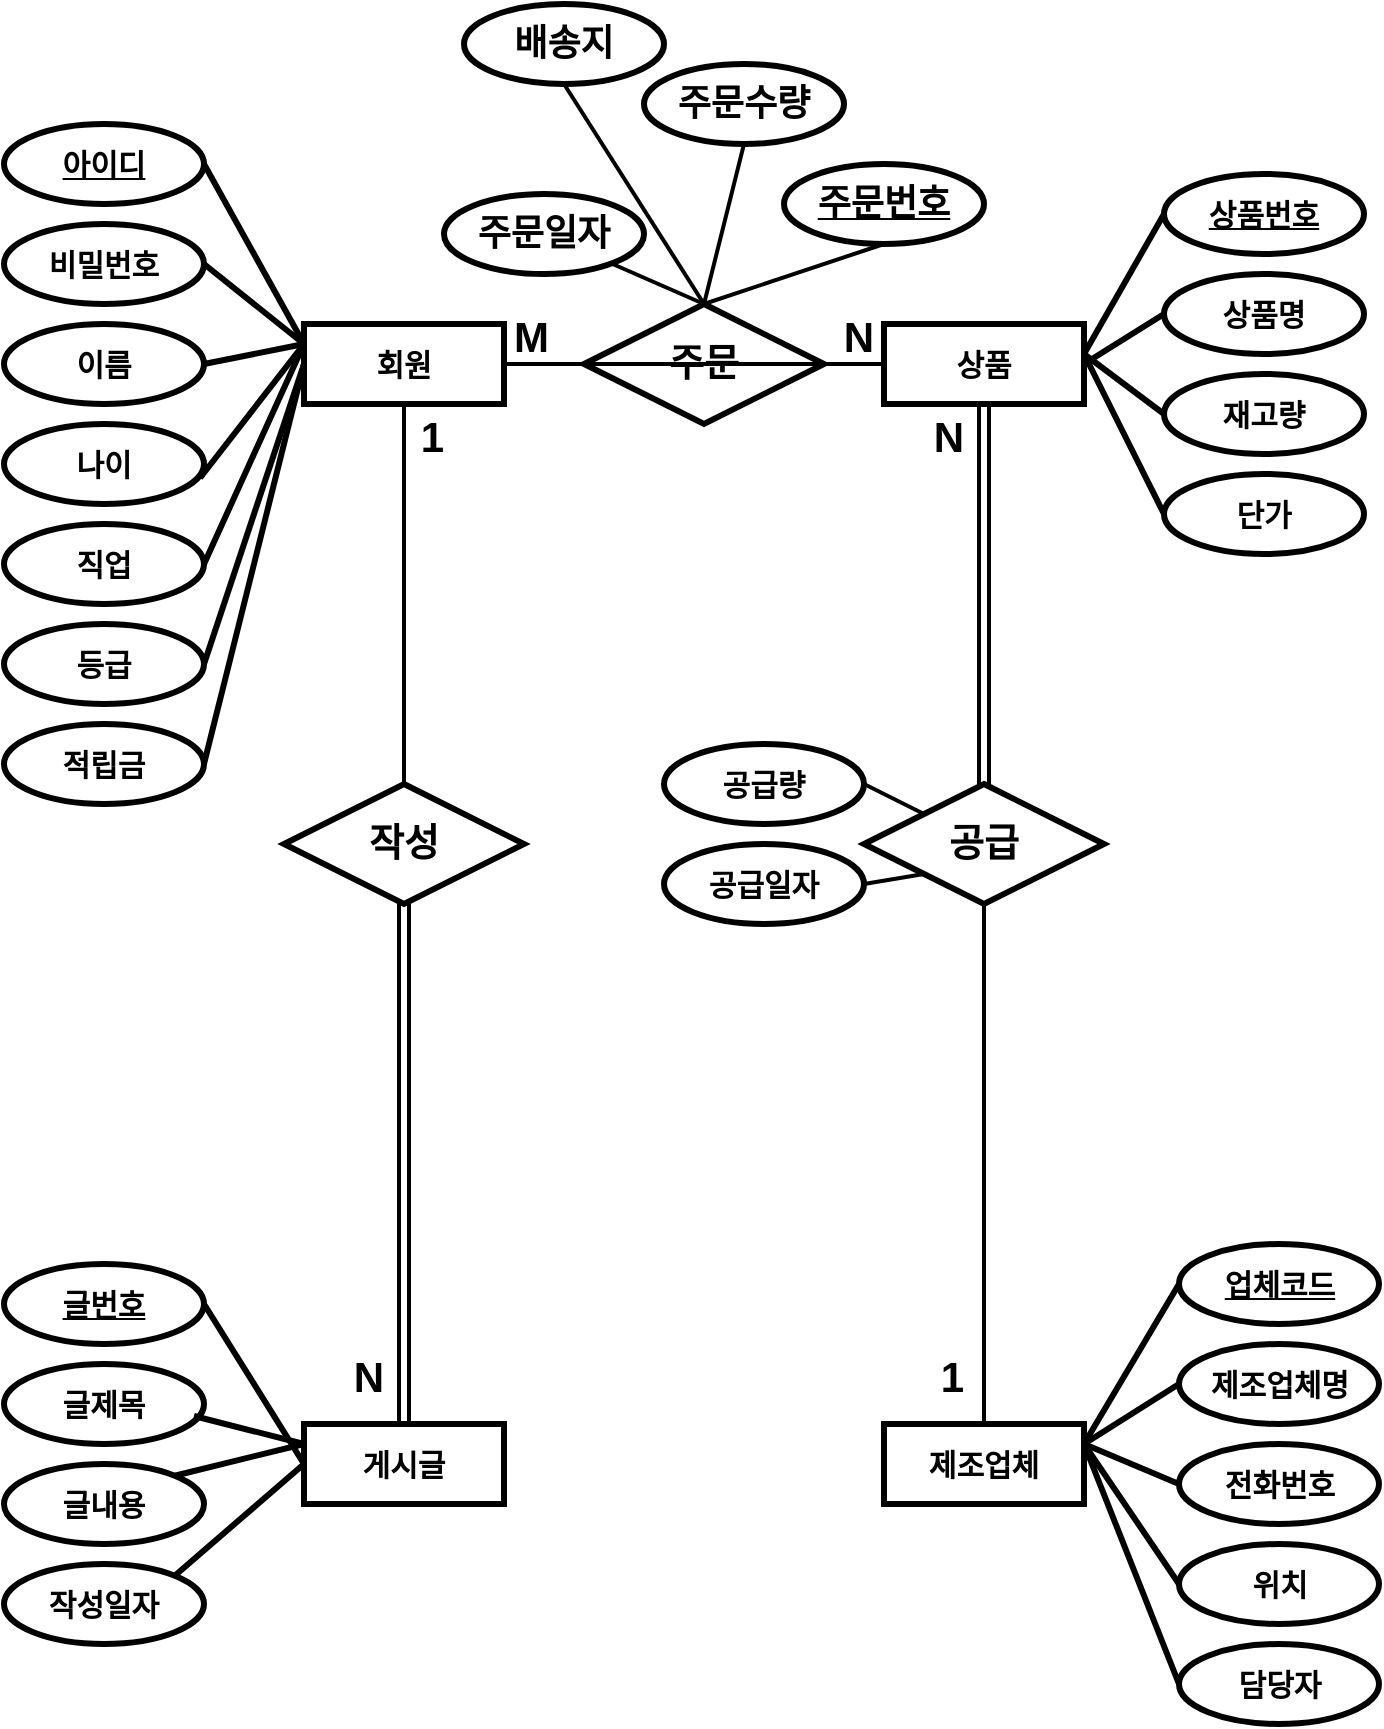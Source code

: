 <mxfile>
    <diagram id="uiEIUaw3Dw6epOm5wBgh" name="Page-1">
        <mxGraphModel dx="667" dy="1124" grid="1" gridSize="10" guides="1" tooltips="1" connect="1" arrows="1" fold="1" page="1" pageScale="1" pageWidth="850" pageHeight="1100" math="0" shadow="0">
            <root>
                <mxCell id="0"/>
                <mxCell id="1" parent="0"/>
                <mxCell id="4" value="&lt;font style=&quot;font-size: 15px;&quot;&gt;&lt;b&gt;회원&lt;/b&gt;&lt;/font&gt;" style="whiteSpace=wrap;html=1;align=center;strokeWidth=3;" vertex="1" parent="1">
                    <mxGeometry x="180" y="330" width="100" height="40" as="geometry"/>
                </mxCell>
                <mxCell id="6" value="&lt;font style=&quot;font-size: 15px;&quot;&gt;&lt;b&gt;상품&lt;/b&gt;&lt;/font&gt;" style="whiteSpace=wrap;html=1;align=center;strokeWidth=3;" vertex="1" parent="1">
                    <mxGeometry x="470" y="330" width="100" height="40" as="geometry"/>
                </mxCell>
                <mxCell id="52" style="edgeStyle=none;html=1;exitX=1;exitY=0.25;exitDx=0;exitDy=0;strokeWidth=3;fontSize=15;" edge="1" parent="1" source="7">
                    <mxGeometry relative="1" as="geometry">
                        <mxPoint x="545" y="890" as="targetPoint"/>
                    </mxGeometry>
                </mxCell>
                <mxCell id="7" value="&lt;font style=&quot;font-size: 15px;&quot;&gt;&lt;b&gt;제조업체&lt;/b&gt;&lt;/font&gt;" style="whiteSpace=wrap;html=1;align=center;strokeWidth=3;" vertex="1" parent="1">
                    <mxGeometry x="470" y="880" width="100" height="40" as="geometry"/>
                </mxCell>
                <mxCell id="8" value="&lt;font style=&quot;font-size: 15px;&quot;&gt;&lt;b&gt;게시글&lt;/b&gt;&lt;/font&gt;" style="whiteSpace=wrap;html=1;align=center;strokeWidth=3;" vertex="1" parent="1">
                    <mxGeometry x="180" y="880" width="100" height="40" as="geometry"/>
                </mxCell>
                <mxCell id="9" value="&lt;b&gt;아이디&lt;/b&gt;" style="ellipse;whiteSpace=wrap;html=1;align=center;fontStyle=4;fontSize=15;strokeWidth=3;" vertex="1" parent="1">
                    <mxGeometry x="30" y="230" width="100" height="40" as="geometry"/>
                </mxCell>
                <mxCell id="10" value="&lt;b&gt;비밀번호&lt;/b&gt;" style="ellipse;whiteSpace=wrap;html=1;align=center;fontSize=15;strokeWidth=3;" vertex="1" parent="1">
                    <mxGeometry x="30" y="280" width="100" height="40" as="geometry"/>
                </mxCell>
                <mxCell id="11" value="&lt;b&gt;이름&lt;/b&gt;" style="ellipse;whiteSpace=wrap;html=1;align=center;fontSize=15;strokeWidth=3;" vertex="1" parent="1">
                    <mxGeometry x="30" y="330" width="100" height="40" as="geometry"/>
                </mxCell>
                <mxCell id="14" value="&lt;b&gt;등급&lt;/b&gt;" style="ellipse;whiteSpace=wrap;html=1;align=center;fontSize=15;strokeWidth=3;" vertex="1" parent="1">
                    <mxGeometry x="30" y="480" width="100" height="40" as="geometry"/>
                </mxCell>
                <mxCell id="15" value="&lt;b&gt;적립금&lt;/b&gt;" style="ellipse;whiteSpace=wrap;html=1;align=center;fontSize=15;strokeWidth=3;" vertex="1" parent="1">
                    <mxGeometry x="30" y="530" width="100" height="40" as="geometry"/>
                </mxCell>
                <mxCell id="16" value="" style="endArrow=none;html=1;rounded=0;fontSize=15;entryX=0;entryY=0.25;entryDx=0;entryDy=0;strokeWidth=3;exitX=1;exitY=0.5;exitDx=0;exitDy=0;" edge="1" parent="1" source="9" target="4">
                    <mxGeometry relative="1" as="geometry">
                        <mxPoint x="130" y="289.5" as="sourcePoint"/>
                        <mxPoint x="290" y="289.5" as="targetPoint"/>
                    </mxGeometry>
                </mxCell>
                <mxCell id="17" value="" style="endArrow=none;html=1;rounded=0;fontSize=15;exitX=1;exitY=0.5;exitDx=0;exitDy=0;strokeWidth=3;" edge="1" parent="1" source="10">
                    <mxGeometry relative="1" as="geometry">
                        <mxPoint x="140" y="340" as="sourcePoint"/>
                        <mxPoint x="180" y="340" as="targetPoint"/>
                    </mxGeometry>
                </mxCell>
                <mxCell id="18" value="" style="endArrow=none;html=1;rounded=0;fontSize=15;entryX=0;entryY=0.25;entryDx=0;entryDy=0;exitX=1;exitY=0.5;exitDx=0;exitDy=0;strokeWidth=3;" edge="1" parent="1" source="11" target="4">
                    <mxGeometry relative="1" as="geometry">
                        <mxPoint x="140" y="350" as="sourcePoint"/>
                        <mxPoint x="190" y="340" as="targetPoint"/>
                    </mxGeometry>
                </mxCell>
                <mxCell id="19" value="" style="endArrow=none;html=1;rounded=0;fontSize=15;entryX=0;entryY=0.25;entryDx=0;entryDy=0;exitX=0.98;exitY=0.675;exitDx=0;exitDy=0;exitPerimeter=0;strokeWidth=3;" edge="1" parent="1" source="23" target="4">
                    <mxGeometry relative="1" as="geometry">
                        <mxPoint x="130" y="440" as="sourcePoint"/>
                        <mxPoint x="190" y="350" as="targetPoint"/>
                    </mxGeometry>
                </mxCell>
                <mxCell id="20" value="" style="endArrow=none;html=1;rounded=0;fontSize=15;exitX=1;exitY=0.5;exitDx=0;exitDy=0;strokeWidth=3;" edge="1" parent="1" source="24">
                    <mxGeometry relative="1" as="geometry">
                        <mxPoint x="130" y="480" as="sourcePoint"/>
                        <mxPoint x="180" y="340" as="targetPoint"/>
                    </mxGeometry>
                </mxCell>
                <mxCell id="21" value="" style="endArrow=none;html=1;rounded=0;fontSize=15;exitX=1;exitY=0.5;exitDx=0;exitDy=0;strokeWidth=3;" edge="1" parent="1" source="14">
                    <mxGeometry relative="1" as="geometry">
                        <mxPoint x="140" y="490" as="sourcePoint"/>
                        <mxPoint x="180" y="350" as="targetPoint"/>
                    </mxGeometry>
                </mxCell>
                <mxCell id="22" value="" style="endArrow=none;html=1;rounded=0;fontSize=15;exitX=1;exitY=0.5;exitDx=0;exitDy=0;strokeWidth=3;" edge="1" parent="1" source="15">
                    <mxGeometry relative="1" as="geometry">
                        <mxPoint x="143" y="523" as="sourcePoint"/>
                        <mxPoint x="180" y="350" as="targetPoint"/>
                    </mxGeometry>
                </mxCell>
                <mxCell id="23" value="&lt;b&gt;나이&lt;/b&gt;" style="ellipse;whiteSpace=wrap;html=1;align=center;fontSize=15;strokeWidth=3;" vertex="1" parent="1">
                    <mxGeometry x="30" y="380" width="100" height="40" as="geometry"/>
                </mxCell>
                <mxCell id="24" value="&lt;b&gt;직업&lt;/b&gt;" style="ellipse;whiteSpace=wrap;html=1;align=center;fontSize=15;strokeWidth=3;" vertex="1" parent="1">
                    <mxGeometry x="30" y="430" width="100" height="40" as="geometry"/>
                </mxCell>
                <mxCell id="26" value="&lt;b&gt;상품명&lt;/b&gt;" style="ellipse;whiteSpace=wrap;html=1;align=center;fontSize=15;strokeWidth=3;" vertex="1" parent="1">
                    <mxGeometry x="610" y="305" width="100" height="40" as="geometry"/>
                </mxCell>
                <mxCell id="27" value="&lt;b&gt;단가&lt;/b&gt;" style="ellipse;whiteSpace=wrap;html=1;align=center;fontSize=15;strokeWidth=3;" vertex="1" parent="1">
                    <mxGeometry x="610" y="405" width="100" height="40" as="geometry"/>
                </mxCell>
                <mxCell id="28" value="&lt;b&gt;재고량&lt;/b&gt;" style="ellipse;whiteSpace=wrap;html=1;align=center;fontSize=15;strokeWidth=3;" vertex="1" parent="1">
                    <mxGeometry x="610" y="355" width="100" height="40" as="geometry"/>
                </mxCell>
                <mxCell id="29" value="&lt;b&gt;상품번호&lt;/b&gt;" style="ellipse;whiteSpace=wrap;html=1;align=center;fontStyle=4;fontSize=15;strokeWidth=3;" vertex="1" parent="1">
                    <mxGeometry x="610" y="255" width="100" height="40" as="geometry"/>
                </mxCell>
                <mxCell id="30" value="" style="endArrow=none;html=1;rounded=0;fontSize=15;entryX=0;entryY=0.5;entryDx=0;entryDy=0;strokeWidth=3;" edge="1" parent="1" target="29">
                    <mxGeometry relative="1" as="geometry">
                        <mxPoint x="570" y="345" as="sourcePoint"/>
                        <mxPoint x="690" y="465" as="targetPoint"/>
                    </mxGeometry>
                </mxCell>
                <mxCell id="31" value="" style="endArrow=none;html=1;rounded=0;fontSize=15;entryX=0;entryY=0.5;entryDx=0;entryDy=0;exitX=1;exitY=0.5;exitDx=0;exitDy=0;strokeWidth=3;" edge="1" parent="1" source="6" target="26">
                    <mxGeometry relative="1" as="geometry">
                        <mxPoint x="560" y="335" as="sourcePoint"/>
                        <mxPoint x="620" y="295" as="targetPoint"/>
                    </mxGeometry>
                </mxCell>
                <mxCell id="32" value="" style="endArrow=none;html=1;rounded=0;fontSize=15;entryX=0;entryY=0.5;entryDx=0;entryDy=0;strokeWidth=3;" edge="1" parent="1" target="28">
                    <mxGeometry relative="1" as="geometry">
                        <mxPoint x="570" y="345" as="sourcePoint"/>
                        <mxPoint x="620" y="335" as="targetPoint"/>
                    </mxGeometry>
                </mxCell>
                <mxCell id="33" value="" style="endArrow=none;html=1;rounded=0;fontSize=15;entryX=0;entryY=0.5;entryDx=0;entryDy=0;strokeWidth=3;" edge="1" parent="1" target="27">
                    <mxGeometry relative="1" as="geometry">
                        <mxPoint x="570" y="345" as="sourcePoint"/>
                        <mxPoint x="620" y="375" as="targetPoint"/>
                    </mxGeometry>
                </mxCell>
                <mxCell id="34" value="&lt;b&gt;담당자&lt;/b&gt;" style="ellipse;whiteSpace=wrap;html=1;align=center;fontSize=15;strokeWidth=3;" vertex="1" parent="1">
                    <mxGeometry x="617.5" y="990" width="100" height="40" as="geometry"/>
                </mxCell>
                <mxCell id="35" value="&lt;b&gt;위치&lt;/b&gt;" style="ellipse;whiteSpace=wrap;html=1;align=center;fontSize=15;strokeWidth=3;" vertex="1" parent="1">
                    <mxGeometry x="617.5" y="940" width="100" height="40" as="geometry"/>
                </mxCell>
                <mxCell id="36" value="&lt;b&gt;전화번호&lt;/b&gt;" style="ellipse;whiteSpace=wrap;html=1;align=center;fontSize=15;strokeWidth=3;" vertex="1" parent="1">
                    <mxGeometry x="617.5" y="890" width="100" height="40" as="geometry"/>
                </mxCell>
                <mxCell id="38" value="&lt;b&gt;글번호&lt;/b&gt;" style="ellipse;whiteSpace=wrap;html=1;align=center;fontStyle=4;fontSize=15;strokeWidth=3;" vertex="1" parent="1">
                    <mxGeometry x="30" y="800" width="100" height="40" as="geometry"/>
                </mxCell>
                <mxCell id="39" value="&lt;b&gt;글제목&lt;/b&gt;" style="ellipse;whiteSpace=wrap;html=1;align=center;fontSize=15;strokeWidth=3;" vertex="1" parent="1">
                    <mxGeometry x="30" y="850" width="100" height="40" as="geometry"/>
                </mxCell>
                <mxCell id="40" value="&lt;b&gt;글내용&lt;/b&gt;" style="ellipse;whiteSpace=wrap;html=1;align=center;fontSize=15;strokeWidth=3;" vertex="1" parent="1">
                    <mxGeometry x="30" y="900" width="100" height="40" as="geometry"/>
                </mxCell>
                <mxCell id="41" value="&lt;b&gt;작성일자&lt;/b&gt;" style="ellipse;whiteSpace=wrap;html=1;align=center;fontSize=15;strokeWidth=3;" vertex="1" parent="1">
                    <mxGeometry x="30" y="950" width="100" height="40" as="geometry"/>
                </mxCell>
                <mxCell id="42" value="" style="endArrow=none;html=1;rounded=0;fontSize=15;exitX=0;exitY=0.5;exitDx=0;exitDy=0;entryX=1;entryY=0.25;entryDx=0;entryDy=0;strokeWidth=3;" edge="1" parent="1" source="88" target="7">
                    <mxGeometry relative="1" as="geometry">
                        <mxPoint x="617.5" y="820" as="sourcePoint"/>
                        <mxPoint x="602.5" y="890" as="targetPoint"/>
                    </mxGeometry>
                </mxCell>
                <mxCell id="43" value="" style="endArrow=none;html=1;rounded=0;fontSize=15;exitX=0;exitY=0.5;exitDx=0;exitDy=0;strokeWidth=3;" edge="1" parent="1" source="36">
                    <mxGeometry relative="1" as="geometry">
                        <mxPoint x="587.5" y="860" as="sourcePoint"/>
                        <mxPoint x="570" y="890" as="targetPoint"/>
                    </mxGeometry>
                </mxCell>
                <mxCell id="44" value="" style="endArrow=none;html=1;rounded=0;fontSize=15;strokeWidth=3;exitX=0;exitY=0.5;exitDx=0;exitDy=0;" edge="1" parent="1" source="35">
                    <mxGeometry relative="1" as="geometry">
                        <mxPoint x="717.5" y="920" as="sourcePoint"/>
                        <mxPoint x="570" y="890" as="targetPoint"/>
                    </mxGeometry>
                </mxCell>
                <mxCell id="45" value="" style="endArrow=none;html=1;rounded=0;fontSize=15;exitX=0;exitY=0.5;exitDx=0;exitDy=0;strokeWidth=3;" edge="1" parent="1" source="34">
                    <mxGeometry relative="1" as="geometry">
                        <mxPoint x="587.5" y="940" as="sourcePoint"/>
                        <mxPoint x="570" y="890" as="targetPoint"/>
                    </mxGeometry>
                </mxCell>
                <mxCell id="46" value="" style="endArrow=none;html=1;rounded=0;fontSize=15;entryX=1;entryY=0.5;entryDx=0;entryDy=0;exitX=0;exitY=0.5;exitDx=0;exitDy=0;strokeWidth=3;" edge="1" parent="1" source="8" target="38">
                    <mxGeometry relative="1" as="geometry">
                        <mxPoint x="60" y="650" as="sourcePoint"/>
                        <mxPoint x="220" y="650" as="targetPoint"/>
                    </mxGeometry>
                </mxCell>
                <mxCell id="47" value="" style="endArrow=none;html=1;rounded=0;fontSize=15;exitX=0;exitY=0.25;exitDx=0;exitDy=0;strokeWidth=3;" edge="1" parent="1" source="8">
                    <mxGeometry relative="1" as="geometry">
                        <mxPoint x="130" y="860" as="sourcePoint"/>
                        <mxPoint x="125" y="876" as="targetPoint"/>
                    </mxGeometry>
                </mxCell>
                <mxCell id="48" value="" style="endArrow=none;html=1;rounded=0;fontSize=15;exitX=0;exitY=0.25;exitDx=0;exitDy=0;strokeWidth=3;entryX=1;entryY=0;entryDx=0;entryDy=0;" edge="1" parent="1" source="8" target="40">
                    <mxGeometry relative="1" as="geometry">
                        <mxPoint x="130" y="880" as="sourcePoint"/>
                        <mxPoint x="140" y="930" as="targetPoint"/>
                    </mxGeometry>
                </mxCell>
                <mxCell id="49" value="" style="endArrow=none;html=1;rounded=0;fontSize=15;entryX=1;entryY=0;entryDx=0;entryDy=0;exitX=0;exitY=0.5;exitDx=0;exitDy=0;strokeWidth=3;" edge="1" parent="1" source="8" target="41">
                    <mxGeometry relative="1" as="geometry">
                        <mxPoint x="130" y="900" as="sourcePoint"/>
                        <mxPoint x="170" y="940" as="targetPoint"/>
                    </mxGeometry>
                </mxCell>
                <mxCell id="54" value="&lt;b&gt;&lt;font style=&quot;font-size: 19px;&quot;&gt;주문&lt;/font&gt;&lt;/b&gt;" style="shape=rhombus;perimeter=rhombusPerimeter;whiteSpace=wrap;html=1;align=center;strokeWidth=3;fontSize=15;" vertex="1" parent="1">
                    <mxGeometry x="320" y="320" width="120" height="60" as="geometry"/>
                </mxCell>
                <mxCell id="55" value="" style="endArrow=none;html=1;rounded=0;strokeWidth=2;fontSize=15;entryX=0;entryY=0.5;entryDx=0;entryDy=0;exitX=1;exitY=0.5;exitDx=0;exitDy=0;" edge="1" parent="1" source="4" target="6">
                    <mxGeometry relative="1" as="geometry">
                        <mxPoint x="300" y="349.29" as="sourcePoint"/>
                        <mxPoint x="460" y="349.29" as="targetPoint"/>
                    </mxGeometry>
                </mxCell>
                <mxCell id="56" value="M" style="resizable=0;html=1;align=left;verticalAlign=bottom;strokeWidth=3;fontSize=21;fontStyle=1" connectable="0" vertex="1" parent="55">
                    <mxGeometry x="-1" relative="1" as="geometry">
                        <mxPoint x="3" as="offset"/>
                    </mxGeometry>
                </mxCell>
                <mxCell id="57" value="N" style="resizable=0;html=1;align=right;verticalAlign=bottom;strokeWidth=3;fontSize=21;fontStyle=1" connectable="0" vertex="1" parent="55">
                    <mxGeometry x="1" relative="1" as="geometry">
                        <mxPoint x="-5" as="offset"/>
                    </mxGeometry>
                </mxCell>
                <mxCell id="59" value="&lt;b&gt;주문번호&lt;/b&gt;" style="ellipse;whiteSpace=wrap;html=1;align=center;fontStyle=4;strokeWidth=3;fontSize=18;" vertex="1" parent="1">
                    <mxGeometry x="420" y="250" width="100" height="40" as="geometry"/>
                </mxCell>
                <mxCell id="61" value="&lt;b&gt;주문일자&lt;/b&gt;" style="ellipse;whiteSpace=wrap;html=1;align=center;strokeWidth=3;fontSize=18;" vertex="1" parent="1">
                    <mxGeometry x="250" y="265" width="100" height="40" as="geometry"/>
                </mxCell>
                <mxCell id="62" value="&lt;b&gt;배송지&lt;/b&gt;" style="ellipse;whiteSpace=wrap;html=1;align=center;strokeWidth=3;fontSize=18;" vertex="1" parent="1">
                    <mxGeometry x="260" y="170" width="100" height="40" as="geometry"/>
                </mxCell>
                <mxCell id="63" value="&lt;b&gt;주문수량&lt;/b&gt;" style="ellipse;whiteSpace=wrap;html=1;align=center;strokeWidth=3;fontSize=18;" vertex="1" parent="1">
                    <mxGeometry x="350" y="200" width="100" height="40" as="geometry"/>
                </mxCell>
                <mxCell id="64" value="" style="endArrow=none;html=1;rounded=0;strokeWidth=2;fontSize=18;entryX=0.5;entryY=0;entryDx=0;entryDy=0;" edge="1" parent="1" source="61" target="54">
                    <mxGeometry relative="1" as="geometry">
                        <mxPoint x="290" y="450" as="sourcePoint"/>
                        <mxPoint x="450" y="450" as="targetPoint"/>
                    </mxGeometry>
                </mxCell>
                <mxCell id="65" value="" style="endArrow=none;html=1;rounded=0;strokeWidth=2;fontSize=18;exitX=0.5;exitY=1;exitDx=0;exitDy=0;entryX=0.5;entryY=0;entryDx=0;entryDy=0;" edge="1" parent="1" source="62" target="54">
                    <mxGeometry relative="1" as="geometry">
                        <mxPoint x="315.022" y="234.076" as="sourcePoint"/>
                        <mxPoint x="390" y="310" as="targetPoint"/>
                    </mxGeometry>
                </mxCell>
                <mxCell id="66" value="" style="endArrow=none;html=1;rounded=0;strokeWidth=2;fontSize=18;exitX=0.5;exitY=1;exitDx=0;exitDy=0;entryX=0.5;entryY=0;entryDx=0;entryDy=0;" edge="1" parent="1" source="63" target="54">
                    <mxGeometry relative="1" as="geometry">
                        <mxPoint x="435" y="210" as="sourcePoint"/>
                        <mxPoint x="420" y="310" as="targetPoint"/>
                    </mxGeometry>
                </mxCell>
                <mxCell id="67" value="" style="endArrow=none;html=1;rounded=0;strokeWidth=2;fontSize=18;exitX=0.5;exitY=1;exitDx=0;exitDy=0;entryX=0.5;entryY=0;entryDx=0;entryDy=0;" edge="1" parent="1" source="59" target="54">
                    <mxGeometry relative="1" as="geometry">
                        <mxPoint x="410" y="250" as="sourcePoint"/>
                        <mxPoint x="390" y="330" as="targetPoint"/>
                    </mxGeometry>
                </mxCell>
                <mxCell id="68" value="&lt;b&gt;&lt;font style=&quot;font-size: 19px;&quot;&gt;공급&lt;/font&gt;&lt;/b&gt;" style="shape=rhombus;perimeter=rhombusPerimeter;whiteSpace=wrap;html=1;align=center;strokeWidth=3;fontSize=15;" vertex="1" parent="1">
                    <mxGeometry x="460" y="560" width="120" height="60" as="geometry"/>
                </mxCell>
                <mxCell id="69" value="&lt;b&gt;공급량&lt;/b&gt;" style="ellipse;whiteSpace=wrap;html=1;align=center;fontSize=15;strokeWidth=3;" vertex="1" parent="1">
                    <mxGeometry x="360" y="540" width="100" height="40" as="geometry"/>
                </mxCell>
                <mxCell id="70" value="&lt;b&gt;공급일자&lt;/b&gt;" style="ellipse;whiteSpace=wrap;html=1;align=center;fontSize=15;strokeWidth=3;" vertex="1" parent="1">
                    <mxGeometry x="360" y="590" width="100" height="40" as="geometry"/>
                </mxCell>
                <mxCell id="71" value="" style="endArrow=none;html=1;rounded=0;strokeWidth=2;fontSize=18;exitX=1;exitY=0.5;exitDx=0;exitDy=0;entryX=0;entryY=0;entryDx=0;entryDy=0;" edge="1" parent="1" source="69" target="68">
                    <mxGeometry relative="1" as="geometry">
                        <mxPoint x="300" y="590" as="sourcePoint"/>
                        <mxPoint x="460" y="590" as="targetPoint"/>
                    </mxGeometry>
                </mxCell>
                <mxCell id="72" value="" style="endArrow=none;html=1;rounded=0;strokeWidth=2;fontSize=18;exitX=1;exitY=0.5;exitDx=0;exitDy=0;entryX=0;entryY=1;entryDx=0;entryDy=0;" edge="1" parent="1" source="70" target="68">
                    <mxGeometry relative="1" as="geometry">
                        <mxPoint x="470.0" y="550" as="sourcePoint"/>
                        <mxPoint x="550" y="570" as="targetPoint"/>
                    </mxGeometry>
                </mxCell>
                <mxCell id="78" value="" style="endArrow=none;html=1;rounded=0;strokeWidth=2;fontSize=18;entryX=0.5;entryY=0;entryDx=0;entryDy=0;exitX=0.5;exitY=1;exitDx=0;exitDy=0;" edge="1" parent="1" source="68" target="7">
                    <mxGeometry relative="1" as="geometry">
                        <mxPoint x="300" y="590" as="sourcePoint"/>
                        <mxPoint x="460" y="590" as="targetPoint"/>
                    </mxGeometry>
                </mxCell>
                <mxCell id="79" value="1" style="resizable=0;html=1;align=right;verticalAlign=bottom;strokeWidth=3;fontSize=21;fontStyle=1" connectable="0" vertex="1" parent="78">
                    <mxGeometry x="1" relative="1" as="geometry">
                        <mxPoint x="-10" y="-10" as="offset"/>
                    </mxGeometry>
                </mxCell>
                <mxCell id="81" value="" style="shape=link;html=1;rounded=0;strokeWidth=2;fontSize=21;entryX=0.5;entryY=1;entryDx=0;entryDy=0;exitX=0.5;exitY=0;exitDx=0;exitDy=0;" edge="1" parent="1" source="68" target="6">
                    <mxGeometry relative="1" as="geometry">
                        <mxPoint x="520" y="570" as="sourcePoint"/>
                        <mxPoint x="520" y="380" as="targetPoint"/>
                    </mxGeometry>
                </mxCell>
                <mxCell id="82" value="N" style="resizable=0;html=1;align=right;verticalAlign=bottom;strokeWidth=3;fontSize=21;fontStyle=1" connectable="0" vertex="1" parent="81">
                    <mxGeometry x="1" relative="1" as="geometry">
                        <mxPoint x="-10" y="30" as="offset"/>
                    </mxGeometry>
                </mxCell>
                <mxCell id="83" value="&lt;b&gt;&lt;font style=&quot;font-size: 19px;&quot;&gt;작성&lt;/font&gt;&lt;/b&gt;" style="shape=rhombus;perimeter=rhombusPerimeter;whiteSpace=wrap;html=1;align=center;strokeWidth=3;fontSize=15;" vertex="1" parent="1">
                    <mxGeometry x="170" y="560" width="120" height="60" as="geometry"/>
                </mxCell>
                <mxCell id="84" value="" style="endArrow=none;html=1;rounded=0;strokeWidth=2;fontSize=21;entryX=0.5;entryY=1;entryDx=0;entryDy=0;exitX=0.5;exitY=0;exitDx=0;exitDy=0;" edge="1" parent="1" source="83" target="4">
                    <mxGeometry relative="1" as="geometry">
                        <mxPoint x="290" y="590" as="sourcePoint"/>
                        <mxPoint x="450" y="590" as="targetPoint"/>
                    </mxGeometry>
                </mxCell>
                <mxCell id="85" value="1" style="resizable=0;html=1;align=right;verticalAlign=bottom;strokeWidth=3;fontSize=21;fontStyle=1" connectable="0" vertex="1" parent="84">
                    <mxGeometry x="1" relative="1" as="geometry">
                        <mxPoint x="20" y="30" as="offset"/>
                    </mxGeometry>
                </mxCell>
                <mxCell id="86" value="" style="shape=link;html=1;rounded=0;strokeWidth=2;fontSize=21;entryX=0.5;entryY=0;entryDx=0;entryDy=0;exitX=0.5;exitY=1;exitDx=0;exitDy=0;" edge="1" parent="1" source="83" target="8">
                    <mxGeometry relative="1" as="geometry">
                        <mxPoint x="290" y="590" as="sourcePoint"/>
                        <mxPoint x="450" y="590" as="targetPoint"/>
                    </mxGeometry>
                </mxCell>
                <mxCell id="87" value="N" style="resizable=0;html=1;align=right;verticalAlign=bottom;strokeWidth=3;fontSize=21;fontStyle=1" connectable="0" vertex="1" parent="86">
                    <mxGeometry x="1" relative="1" as="geometry">
                        <mxPoint x="-10" y="-10" as="offset"/>
                    </mxGeometry>
                </mxCell>
                <mxCell id="88" value="&lt;b style=&quot;border-color: var(--border-color);&quot;&gt;제조업체명&lt;/b&gt;" style="ellipse;whiteSpace=wrap;html=1;align=center;fontSize=15;strokeWidth=3;" vertex="1" parent="1">
                    <mxGeometry x="617.5" y="840" width="100" height="40" as="geometry"/>
                </mxCell>
                <mxCell id="89" value="&lt;b&gt;업체코드&lt;/b&gt;" style="ellipse;whiteSpace=wrap;html=1;align=center;fontStyle=4;fontSize=15;strokeWidth=3;" vertex="1" parent="1">
                    <mxGeometry x="617.5" y="790" width="100" height="40" as="geometry"/>
                </mxCell>
                <mxCell id="90" value="" style="endArrow=none;html=1;rounded=0;fontSize=15;exitX=0;exitY=0.5;exitDx=0;exitDy=0;entryX=1;entryY=0.25;entryDx=0;entryDy=0;strokeWidth=3;" edge="1" parent="1" source="89" target="7">
                    <mxGeometry relative="1" as="geometry">
                        <mxPoint x="627.5" y="830" as="sourcePoint"/>
                        <mxPoint x="580" y="900" as="targetPoint"/>
                    </mxGeometry>
                </mxCell>
            </root>
        </mxGraphModel>
    </diagram>
    <diagram id="WE215QF3MYmQiRt59toL" name="Page-2">
        <mxGraphModel dx="778" dy="1312" grid="1" gridSize="10" guides="1" tooltips="1" connect="1" arrows="1" fold="1" page="1" pageScale="1" pageWidth="850" pageHeight="1100" math="0" shadow="0">
            <root>
                <mxCell id="0"/>
                <mxCell id="1" parent="0"/>
                <mxCell id="_etcFufbZ5QCCoaGHkaQ-1" value="상품" style="shape=table;startSize=30;container=1;collapsible=1;childLayout=tableLayout;fixedRows=1;rowLines=0;fontStyle=1;align=center;resizeLast=1;strokeWidth=3;fontSize=21;" vertex="1" parent="1">
                    <mxGeometry x="610" y="130" width="180" height="180" as="geometry"/>
                </mxCell>
                <mxCell id="_etcFufbZ5QCCoaGHkaQ-2" value="" style="shape=tableRow;horizontal=0;startSize=0;swimlaneHead=0;swimlaneBody=0;fillColor=none;collapsible=0;dropTarget=0;points=[[0,0.5],[1,0.5]];portConstraint=eastwest;top=0;left=0;right=0;bottom=1;strokeWidth=3;fontSize=21;" vertex="1" parent="_etcFufbZ5QCCoaGHkaQ-1">
                    <mxGeometry y="30" width="180" height="30" as="geometry"/>
                </mxCell>
                <mxCell id="_etcFufbZ5QCCoaGHkaQ-3" value="PK" style="shape=partialRectangle;connectable=0;fillColor=none;top=0;left=0;bottom=0;right=0;fontStyle=1;overflow=hidden;strokeWidth=3;fontSize=21;" vertex="1" parent="_etcFufbZ5QCCoaGHkaQ-2">
                    <mxGeometry width="30" height="30" as="geometry">
                        <mxRectangle width="30" height="30" as="alternateBounds"/>
                    </mxGeometry>
                </mxCell>
                <mxCell id="_etcFufbZ5QCCoaGHkaQ-4" value="상품번호" style="shape=partialRectangle;connectable=0;fillColor=none;top=0;left=0;bottom=0;right=0;align=left;spacingLeft=6;fontStyle=5;overflow=hidden;strokeWidth=3;fontSize=21;" vertex="1" parent="_etcFufbZ5QCCoaGHkaQ-2">
                    <mxGeometry x="30" width="150" height="30" as="geometry">
                        <mxRectangle width="150" height="30" as="alternateBounds"/>
                    </mxGeometry>
                </mxCell>
                <mxCell id="_etcFufbZ5QCCoaGHkaQ-5" value="" style="shape=tableRow;horizontal=0;startSize=0;swimlaneHead=0;swimlaneBody=0;fillColor=none;collapsible=0;dropTarget=0;points=[[0,0.5],[1,0.5]];portConstraint=eastwest;top=0;left=0;right=0;bottom=0;strokeWidth=3;fontSize=21;" vertex="1" parent="_etcFufbZ5QCCoaGHkaQ-1">
                    <mxGeometry y="60" width="180" height="30" as="geometry"/>
                </mxCell>
                <mxCell id="_etcFufbZ5QCCoaGHkaQ-6" value="" style="shape=partialRectangle;connectable=0;fillColor=none;top=0;left=0;bottom=0;right=0;editable=1;overflow=hidden;strokeWidth=3;fontSize=21;" vertex="1" parent="_etcFufbZ5QCCoaGHkaQ-5">
                    <mxGeometry width="30" height="30" as="geometry">
                        <mxRectangle width="30" height="30" as="alternateBounds"/>
                    </mxGeometry>
                </mxCell>
                <mxCell id="_etcFufbZ5QCCoaGHkaQ-7" value="상품명    " style="shape=partialRectangle;connectable=0;fillColor=none;top=0;left=0;bottom=0;right=0;align=left;spacingLeft=6;overflow=hidden;strokeWidth=3;fontSize=21;" vertex="1" parent="_etcFufbZ5QCCoaGHkaQ-5">
                    <mxGeometry x="30" width="150" height="30" as="geometry">
                        <mxRectangle width="150" height="30" as="alternateBounds"/>
                    </mxGeometry>
                </mxCell>
                <mxCell id="_etcFufbZ5QCCoaGHkaQ-8" value="" style="shape=tableRow;horizontal=0;startSize=0;swimlaneHead=0;swimlaneBody=0;fillColor=none;collapsible=0;dropTarget=0;points=[[0,0.5],[1,0.5]];portConstraint=eastwest;top=0;left=0;right=0;bottom=0;strokeWidth=3;fontSize=21;" vertex="1" parent="_etcFufbZ5QCCoaGHkaQ-1">
                    <mxGeometry y="90" width="180" height="30" as="geometry"/>
                </mxCell>
                <mxCell id="_etcFufbZ5QCCoaGHkaQ-9" value="" style="shape=partialRectangle;connectable=0;fillColor=none;top=0;left=0;bottom=0;right=0;editable=1;overflow=hidden;strokeWidth=3;fontSize=21;" vertex="1" parent="_etcFufbZ5QCCoaGHkaQ-8">
                    <mxGeometry width="30" height="30" as="geometry">
                        <mxRectangle width="30" height="30" as="alternateBounds"/>
                    </mxGeometry>
                </mxCell>
                <mxCell id="_etcFufbZ5QCCoaGHkaQ-10" value="재고량" style="shape=partialRectangle;connectable=0;fillColor=none;top=0;left=0;bottom=0;right=0;align=left;spacingLeft=6;overflow=hidden;strokeWidth=3;fontSize=21;" vertex="1" parent="_etcFufbZ5QCCoaGHkaQ-8">
                    <mxGeometry x="30" width="150" height="30" as="geometry">
                        <mxRectangle width="150" height="30" as="alternateBounds"/>
                    </mxGeometry>
                </mxCell>
                <mxCell id="_etcFufbZ5QCCoaGHkaQ-11" value="" style="shape=tableRow;horizontal=0;startSize=0;swimlaneHead=0;swimlaneBody=0;fillColor=none;collapsible=0;dropTarget=0;points=[[0,0.5],[1,0.5]];portConstraint=eastwest;top=0;left=0;right=0;bottom=0;strokeWidth=3;fontSize=21;" vertex="1" parent="_etcFufbZ5QCCoaGHkaQ-1">
                    <mxGeometry y="120" width="180" height="30" as="geometry"/>
                </mxCell>
                <mxCell id="_etcFufbZ5QCCoaGHkaQ-12" value="" style="shape=partialRectangle;connectable=0;fillColor=none;top=0;left=0;bottom=0;right=0;editable=1;overflow=hidden;strokeWidth=3;fontSize=21;" vertex="1" parent="_etcFufbZ5QCCoaGHkaQ-11">
                    <mxGeometry width="30" height="30" as="geometry">
                        <mxRectangle width="30" height="30" as="alternateBounds"/>
                    </mxGeometry>
                </mxCell>
                <mxCell id="_etcFufbZ5QCCoaGHkaQ-13" value="단가" style="shape=partialRectangle;connectable=0;fillColor=none;top=0;left=0;bottom=0;right=0;align=left;spacingLeft=6;overflow=hidden;strokeWidth=3;fontSize=21;" vertex="1" parent="_etcFufbZ5QCCoaGHkaQ-11">
                    <mxGeometry x="30" width="150" height="30" as="geometry">
                        <mxRectangle width="150" height="30" as="alternateBounds"/>
                    </mxGeometry>
                </mxCell>
                <mxCell id="FUyqoysUUn2u5ci2wIMg-52" value="" style="shape=tableRow;horizontal=0;startSize=0;swimlaneHead=0;swimlaneBody=0;fillColor=none;collapsible=0;dropTarget=0;points=[[0,0.5],[1,0.5]];portConstraint=eastwest;top=0;left=0;right=0;bottom=1;strokeWidth=3;fontSize=21;" vertex="1" parent="_etcFufbZ5QCCoaGHkaQ-1">
                    <mxGeometry y="150" width="180" height="30" as="geometry"/>
                </mxCell>
                <mxCell id="FUyqoysUUn2u5ci2wIMg-53" value="FK" style="shape=partialRectangle;connectable=0;fillColor=none;top=0;left=0;bottom=0;right=0;fontStyle=1;overflow=hidden;strokeWidth=3;fontSize=21;" vertex="1" parent="FUyqoysUUn2u5ci2wIMg-52">
                    <mxGeometry width="30" height="30" as="geometry">
                        <mxRectangle width="30" height="30" as="alternateBounds"/>
                    </mxGeometry>
                </mxCell>
                <mxCell id="FUyqoysUUn2u5ci2wIMg-54" value="업체코드" style="shape=partialRectangle;connectable=0;fillColor=none;top=0;left=0;bottom=0;right=0;align=left;spacingLeft=6;fontStyle=5;overflow=hidden;strokeWidth=3;fontSize=21;" vertex="1" parent="FUyqoysUUn2u5ci2wIMg-52">
                    <mxGeometry x="30" width="150" height="30" as="geometry">
                        <mxRectangle width="150" height="30" as="alternateBounds"/>
                    </mxGeometry>
                </mxCell>
                <mxCell id="rLvCmqJ5R6ihczDgy6Mz-1" value="제조업체" style="shape=table;startSize=30;container=1;collapsible=1;childLayout=tableLayout;fixedRows=1;rowLines=0;fontStyle=1;align=center;resizeLast=1;strokeWidth=3;fontSize=21;" vertex="1" parent="1">
                    <mxGeometry x="610" y="590" width="180" height="180" as="geometry"/>
                </mxCell>
                <mxCell id="rLvCmqJ5R6ihczDgy6Mz-2" value="" style="shape=tableRow;horizontal=0;startSize=0;swimlaneHead=0;swimlaneBody=0;fillColor=none;collapsible=0;dropTarget=0;points=[[0,0.5],[1,0.5]];portConstraint=eastwest;top=0;left=0;right=0;bottom=1;strokeWidth=3;fontSize=21;" vertex="1" parent="rLvCmqJ5R6ihczDgy6Mz-1">
                    <mxGeometry y="30" width="180" height="30" as="geometry"/>
                </mxCell>
                <mxCell id="rLvCmqJ5R6ihczDgy6Mz-3" value="PK" style="shape=partialRectangle;connectable=0;fillColor=none;top=0;left=0;bottom=0;right=0;fontStyle=1;overflow=hidden;strokeWidth=3;fontSize=21;" vertex="1" parent="rLvCmqJ5R6ihczDgy6Mz-2">
                    <mxGeometry width="30" height="30" as="geometry">
                        <mxRectangle width="30" height="30" as="alternateBounds"/>
                    </mxGeometry>
                </mxCell>
                <mxCell id="rLvCmqJ5R6ihczDgy6Mz-4" value="업체코드" style="shape=partialRectangle;connectable=0;fillColor=none;top=0;left=0;bottom=0;right=0;align=left;spacingLeft=6;fontStyle=5;overflow=hidden;strokeWidth=3;fontSize=21;" vertex="1" parent="rLvCmqJ5R6ihczDgy6Mz-2">
                    <mxGeometry x="30" width="150" height="30" as="geometry">
                        <mxRectangle width="150" height="30" as="alternateBounds"/>
                    </mxGeometry>
                </mxCell>
                <mxCell id="rLvCmqJ5R6ihczDgy6Mz-5" value="" style="shape=tableRow;horizontal=0;startSize=0;swimlaneHead=0;swimlaneBody=0;fillColor=none;collapsible=0;dropTarget=0;points=[[0,0.5],[1,0.5]];portConstraint=eastwest;top=0;left=0;right=0;bottom=0;strokeWidth=3;fontSize=21;" vertex="1" parent="rLvCmqJ5R6ihczDgy6Mz-1">
                    <mxGeometry y="60" width="180" height="30" as="geometry"/>
                </mxCell>
                <mxCell id="rLvCmqJ5R6ihczDgy6Mz-6" value="" style="shape=partialRectangle;connectable=0;fillColor=none;top=0;left=0;bottom=0;right=0;editable=1;overflow=hidden;strokeWidth=3;fontSize=21;" vertex="1" parent="rLvCmqJ5R6ihczDgy6Mz-5">
                    <mxGeometry width="30" height="30" as="geometry">
                        <mxRectangle width="30" height="30" as="alternateBounds"/>
                    </mxGeometry>
                </mxCell>
                <mxCell id="rLvCmqJ5R6ihczDgy6Mz-7" value="업체명" style="shape=partialRectangle;connectable=0;fillColor=none;top=0;left=0;bottom=0;right=0;align=left;spacingLeft=6;overflow=hidden;strokeWidth=3;fontSize=21;" vertex="1" parent="rLvCmqJ5R6ihczDgy6Mz-5">
                    <mxGeometry x="30" width="150" height="30" as="geometry">
                        <mxRectangle width="150" height="30" as="alternateBounds"/>
                    </mxGeometry>
                </mxCell>
                <mxCell id="rLvCmqJ5R6ihczDgy6Mz-8" value="" style="shape=tableRow;horizontal=0;startSize=0;swimlaneHead=0;swimlaneBody=0;fillColor=none;collapsible=0;dropTarget=0;points=[[0,0.5],[1,0.5]];portConstraint=eastwest;top=0;left=0;right=0;bottom=0;strokeWidth=3;fontSize=21;" vertex="1" parent="rLvCmqJ5R6ihczDgy6Mz-1">
                    <mxGeometry y="90" width="180" height="30" as="geometry"/>
                </mxCell>
                <mxCell id="rLvCmqJ5R6ihczDgy6Mz-9" value="" style="shape=partialRectangle;connectable=0;fillColor=none;top=0;left=0;bottom=0;right=0;editable=1;overflow=hidden;strokeWidth=3;fontSize=21;" vertex="1" parent="rLvCmqJ5R6ihczDgy6Mz-8">
                    <mxGeometry width="30" height="30" as="geometry">
                        <mxRectangle width="30" height="30" as="alternateBounds"/>
                    </mxGeometry>
                </mxCell>
                <mxCell id="rLvCmqJ5R6ihczDgy6Mz-10" value="전화번호" style="shape=partialRectangle;connectable=0;fillColor=none;top=0;left=0;bottom=0;right=0;align=left;spacingLeft=6;overflow=hidden;strokeWidth=3;fontSize=21;" vertex="1" parent="rLvCmqJ5R6ihczDgy6Mz-8">
                    <mxGeometry x="30" width="150" height="30" as="geometry">
                        <mxRectangle width="150" height="30" as="alternateBounds"/>
                    </mxGeometry>
                </mxCell>
                <mxCell id="rLvCmqJ5R6ihczDgy6Mz-11" value="" style="shape=tableRow;horizontal=0;startSize=0;swimlaneHead=0;swimlaneBody=0;fillColor=none;collapsible=0;dropTarget=0;points=[[0,0.5],[1,0.5]];portConstraint=eastwest;top=0;left=0;right=0;bottom=0;strokeWidth=3;fontSize=21;" vertex="1" parent="rLvCmqJ5R6ihczDgy6Mz-1">
                    <mxGeometry y="120" width="180" height="30" as="geometry"/>
                </mxCell>
                <mxCell id="rLvCmqJ5R6ihczDgy6Mz-12" value="" style="shape=partialRectangle;connectable=0;fillColor=none;top=0;left=0;bottom=0;right=0;editable=1;overflow=hidden;strokeWidth=3;fontSize=21;" vertex="1" parent="rLvCmqJ5R6ihczDgy6Mz-11">
                    <mxGeometry width="30" height="30" as="geometry">
                        <mxRectangle width="30" height="30" as="alternateBounds"/>
                    </mxGeometry>
                </mxCell>
                <mxCell id="rLvCmqJ5R6ihczDgy6Mz-13" value="위치" style="shape=partialRectangle;connectable=0;fillColor=none;top=0;left=0;bottom=0;right=0;align=left;spacingLeft=6;overflow=hidden;strokeWidth=3;fontSize=21;" vertex="1" parent="rLvCmqJ5R6ihczDgy6Mz-11">
                    <mxGeometry x="30" width="150" height="30" as="geometry">
                        <mxRectangle width="150" height="30" as="alternateBounds"/>
                    </mxGeometry>
                </mxCell>
                <mxCell id="rLvCmqJ5R6ihczDgy6Mz-14" value="" style="shape=tableRow;horizontal=0;startSize=0;swimlaneHead=0;swimlaneBody=0;fillColor=none;collapsible=0;dropTarget=0;points=[[0,0.5],[1,0.5]];portConstraint=eastwest;top=0;left=0;right=0;bottom=0;strokeWidth=3;fontSize=21;" vertex="1" parent="rLvCmqJ5R6ihczDgy6Mz-1">
                    <mxGeometry y="150" width="180" height="30" as="geometry"/>
                </mxCell>
                <mxCell id="rLvCmqJ5R6ihczDgy6Mz-15" value="" style="shape=partialRectangle;connectable=0;fillColor=none;top=0;left=0;bottom=0;right=0;editable=1;overflow=hidden;strokeWidth=3;fontSize=21;" vertex="1" parent="rLvCmqJ5R6ihczDgy6Mz-14">
                    <mxGeometry width="30" height="30" as="geometry">
                        <mxRectangle width="30" height="30" as="alternateBounds"/>
                    </mxGeometry>
                </mxCell>
                <mxCell id="rLvCmqJ5R6ihczDgy6Mz-16" value="담당자" style="shape=partialRectangle;connectable=0;fillColor=none;top=0;left=0;bottom=0;right=0;align=left;spacingLeft=6;overflow=hidden;strokeWidth=3;fontSize=21;" vertex="1" parent="rLvCmqJ5R6ihczDgy6Mz-14">
                    <mxGeometry x="30" width="150" height="30" as="geometry">
                        <mxRectangle width="150" height="30" as="alternateBounds"/>
                    </mxGeometry>
                </mxCell>
                <mxCell id="FUyqoysUUn2u5ci2wIMg-1" value="회원" style="shape=table;startSize=30;container=1;collapsible=1;childLayout=tableLayout;fixedRows=1;rowLines=0;fontStyle=1;align=center;resizeLast=1;strokeWidth=3;fontSize=21;" vertex="1" parent="1">
                    <mxGeometry x="90" y="110" width="180" height="240" as="geometry"/>
                </mxCell>
                <mxCell id="FUyqoysUUn2u5ci2wIMg-2" value="" style="shape=tableRow;horizontal=0;startSize=0;swimlaneHead=0;swimlaneBody=0;fillColor=none;collapsible=0;dropTarget=0;points=[[0,0.5],[1,0.5]];portConstraint=eastwest;top=0;left=0;right=0;bottom=1;strokeWidth=3;fontSize=21;" vertex="1" parent="FUyqoysUUn2u5ci2wIMg-1">
                    <mxGeometry y="30" width="180" height="30" as="geometry"/>
                </mxCell>
                <mxCell id="FUyqoysUUn2u5ci2wIMg-3" value="PK" style="shape=partialRectangle;connectable=0;fillColor=none;top=0;left=0;bottom=0;right=0;fontStyle=1;overflow=hidden;strokeWidth=3;fontSize=21;" vertex="1" parent="FUyqoysUUn2u5ci2wIMg-2">
                    <mxGeometry width="30" height="30" as="geometry">
                        <mxRectangle width="30" height="30" as="alternateBounds"/>
                    </mxGeometry>
                </mxCell>
                <mxCell id="FUyqoysUUn2u5ci2wIMg-4" value="회원아이디" style="shape=partialRectangle;connectable=0;fillColor=none;top=0;left=0;bottom=0;right=0;align=left;spacingLeft=6;fontStyle=5;overflow=hidden;strokeWidth=3;fontSize=21;" vertex="1" parent="FUyqoysUUn2u5ci2wIMg-2">
                    <mxGeometry x="30" width="150" height="30" as="geometry">
                        <mxRectangle width="150" height="30" as="alternateBounds"/>
                    </mxGeometry>
                </mxCell>
                <mxCell id="FUyqoysUUn2u5ci2wIMg-5" value="" style="shape=tableRow;horizontal=0;startSize=0;swimlaneHead=0;swimlaneBody=0;fillColor=none;collapsible=0;dropTarget=0;points=[[0,0.5],[1,0.5]];portConstraint=eastwest;top=0;left=0;right=0;bottom=0;strokeWidth=3;fontSize=21;" vertex="1" parent="FUyqoysUUn2u5ci2wIMg-1">
                    <mxGeometry y="60" width="180" height="30" as="geometry"/>
                </mxCell>
                <mxCell id="FUyqoysUUn2u5ci2wIMg-6" value="" style="shape=partialRectangle;connectable=0;fillColor=none;top=0;left=0;bottom=0;right=0;editable=1;overflow=hidden;strokeWidth=3;fontSize=21;" vertex="1" parent="FUyqoysUUn2u5ci2wIMg-5">
                    <mxGeometry width="30" height="30" as="geometry">
                        <mxRectangle width="30" height="30" as="alternateBounds"/>
                    </mxGeometry>
                </mxCell>
                <mxCell id="FUyqoysUUn2u5ci2wIMg-7" value="비밀번호" style="shape=partialRectangle;connectable=0;fillColor=none;top=0;left=0;bottom=0;right=0;align=left;spacingLeft=6;overflow=hidden;strokeWidth=3;fontSize=21;" vertex="1" parent="FUyqoysUUn2u5ci2wIMg-5">
                    <mxGeometry x="30" width="150" height="30" as="geometry">
                        <mxRectangle width="150" height="30" as="alternateBounds"/>
                    </mxGeometry>
                </mxCell>
                <mxCell id="FUyqoysUUn2u5ci2wIMg-8" value="" style="shape=tableRow;horizontal=0;startSize=0;swimlaneHead=0;swimlaneBody=0;fillColor=none;collapsible=0;dropTarget=0;points=[[0,0.5],[1,0.5]];portConstraint=eastwest;top=0;left=0;right=0;bottom=0;strokeWidth=3;fontSize=21;" vertex="1" parent="FUyqoysUUn2u5ci2wIMg-1">
                    <mxGeometry y="90" width="180" height="30" as="geometry"/>
                </mxCell>
                <mxCell id="FUyqoysUUn2u5ci2wIMg-9" value="" style="shape=partialRectangle;connectable=0;fillColor=none;top=0;left=0;bottom=0;right=0;editable=1;overflow=hidden;strokeWidth=3;fontSize=21;" vertex="1" parent="FUyqoysUUn2u5ci2wIMg-8">
                    <mxGeometry width="30" height="30" as="geometry">
                        <mxRectangle width="30" height="30" as="alternateBounds"/>
                    </mxGeometry>
                </mxCell>
                <mxCell id="FUyqoysUUn2u5ci2wIMg-10" value="이름" style="shape=partialRectangle;connectable=0;fillColor=none;top=0;left=0;bottom=0;right=0;align=left;spacingLeft=6;overflow=hidden;strokeWidth=3;fontSize=21;" vertex="1" parent="FUyqoysUUn2u5ci2wIMg-8">
                    <mxGeometry x="30" width="150" height="30" as="geometry">
                        <mxRectangle width="150" height="30" as="alternateBounds"/>
                    </mxGeometry>
                </mxCell>
                <mxCell id="FUyqoysUUn2u5ci2wIMg-11" value="" style="shape=tableRow;horizontal=0;startSize=0;swimlaneHead=0;swimlaneBody=0;fillColor=none;collapsible=0;dropTarget=0;points=[[0,0.5],[1,0.5]];portConstraint=eastwest;top=0;left=0;right=0;bottom=0;strokeWidth=3;fontSize=21;" vertex="1" parent="FUyqoysUUn2u5ci2wIMg-1">
                    <mxGeometry y="120" width="180" height="30" as="geometry"/>
                </mxCell>
                <mxCell id="FUyqoysUUn2u5ci2wIMg-12" value="" style="shape=partialRectangle;connectable=0;fillColor=none;top=0;left=0;bottom=0;right=0;editable=1;overflow=hidden;strokeWidth=3;fontSize=21;" vertex="1" parent="FUyqoysUUn2u5ci2wIMg-11">
                    <mxGeometry width="30" height="30" as="geometry">
                        <mxRectangle width="30" height="30" as="alternateBounds"/>
                    </mxGeometry>
                </mxCell>
                <mxCell id="FUyqoysUUn2u5ci2wIMg-13" value="나이" style="shape=partialRectangle;connectable=0;fillColor=none;top=0;left=0;bottom=0;right=0;align=left;spacingLeft=6;overflow=hidden;strokeWidth=3;fontSize=21;" vertex="1" parent="FUyqoysUUn2u5ci2wIMg-11">
                    <mxGeometry x="30" width="150" height="30" as="geometry">
                        <mxRectangle width="150" height="30" as="alternateBounds"/>
                    </mxGeometry>
                </mxCell>
                <mxCell id="FUyqoysUUn2u5ci2wIMg-14" value="" style="shape=tableRow;horizontal=0;startSize=0;swimlaneHead=0;swimlaneBody=0;fillColor=none;collapsible=0;dropTarget=0;points=[[0,0.5],[1,0.5]];portConstraint=eastwest;top=0;left=0;right=0;bottom=0;strokeWidth=3;fontSize=21;" vertex="1" parent="FUyqoysUUn2u5ci2wIMg-1">
                    <mxGeometry y="150" width="180" height="30" as="geometry"/>
                </mxCell>
                <mxCell id="FUyqoysUUn2u5ci2wIMg-15" value="" style="shape=partialRectangle;connectable=0;fillColor=none;top=0;left=0;bottom=0;right=0;editable=1;overflow=hidden;strokeWidth=3;fontSize=21;" vertex="1" parent="FUyqoysUUn2u5ci2wIMg-14">
                    <mxGeometry width="30" height="30" as="geometry">
                        <mxRectangle width="30" height="30" as="alternateBounds"/>
                    </mxGeometry>
                </mxCell>
                <mxCell id="FUyqoysUUn2u5ci2wIMg-16" value="직업" style="shape=partialRectangle;connectable=0;fillColor=none;top=0;left=0;bottom=0;right=0;align=left;spacingLeft=6;overflow=hidden;strokeWidth=3;fontSize=21;" vertex="1" parent="FUyqoysUUn2u5ci2wIMg-14">
                    <mxGeometry x="30" width="150" height="30" as="geometry">
                        <mxRectangle width="150" height="30" as="alternateBounds"/>
                    </mxGeometry>
                </mxCell>
                <mxCell id="FUyqoysUUn2u5ci2wIMg-17" value="" style="shape=tableRow;horizontal=0;startSize=0;swimlaneHead=0;swimlaneBody=0;fillColor=none;collapsible=0;dropTarget=0;points=[[0,0.5],[1,0.5]];portConstraint=eastwest;top=0;left=0;right=0;bottom=0;strokeWidth=3;fontSize=21;" vertex="1" parent="FUyqoysUUn2u5ci2wIMg-1">
                    <mxGeometry y="180" width="180" height="30" as="geometry"/>
                </mxCell>
                <mxCell id="FUyqoysUUn2u5ci2wIMg-18" value="" style="shape=partialRectangle;connectable=0;fillColor=none;top=0;left=0;bottom=0;right=0;editable=1;overflow=hidden;strokeWidth=3;fontSize=21;" vertex="1" parent="FUyqoysUUn2u5ci2wIMg-17">
                    <mxGeometry width="30" height="30" as="geometry">
                        <mxRectangle width="30" height="30" as="alternateBounds"/>
                    </mxGeometry>
                </mxCell>
                <mxCell id="FUyqoysUUn2u5ci2wIMg-19" value="등급" style="shape=partialRectangle;connectable=0;fillColor=none;top=0;left=0;bottom=0;right=0;align=left;spacingLeft=6;overflow=hidden;strokeWidth=3;fontSize=21;" vertex="1" parent="FUyqoysUUn2u5ci2wIMg-17">
                    <mxGeometry x="30" width="150" height="30" as="geometry">
                        <mxRectangle width="150" height="30" as="alternateBounds"/>
                    </mxGeometry>
                </mxCell>
                <mxCell id="FUyqoysUUn2u5ci2wIMg-20" value="" style="shape=tableRow;horizontal=0;startSize=0;swimlaneHead=0;swimlaneBody=0;fillColor=none;collapsible=0;dropTarget=0;points=[[0,0.5],[1,0.5]];portConstraint=eastwest;top=0;left=0;right=0;bottom=0;strokeWidth=3;fontSize=21;" vertex="1" parent="FUyqoysUUn2u5ci2wIMg-1">
                    <mxGeometry y="210" width="180" height="30" as="geometry"/>
                </mxCell>
                <mxCell id="FUyqoysUUn2u5ci2wIMg-21" value="" style="shape=partialRectangle;connectable=0;fillColor=none;top=0;left=0;bottom=0;right=0;editable=1;overflow=hidden;strokeWidth=3;fontSize=21;" vertex="1" parent="FUyqoysUUn2u5ci2wIMg-20">
                    <mxGeometry width="30" height="30" as="geometry">
                        <mxRectangle width="30" height="30" as="alternateBounds"/>
                    </mxGeometry>
                </mxCell>
                <mxCell id="FUyqoysUUn2u5ci2wIMg-22" value="적립금" style="shape=partialRectangle;connectable=0;fillColor=none;top=0;left=0;bottom=0;right=0;align=left;spacingLeft=6;overflow=hidden;strokeWidth=3;fontSize=21;" vertex="1" parent="FUyqoysUUn2u5ci2wIMg-20">
                    <mxGeometry x="30" width="150" height="30" as="geometry">
                        <mxRectangle width="150" height="30" as="alternateBounds"/>
                    </mxGeometry>
                </mxCell>
                <mxCell id="FUyqoysUUn2u5ci2wIMg-39" value="게시글" style="shape=table;startSize=30;container=1;collapsible=1;childLayout=tableLayout;fixedRows=1;rowLines=0;fontStyle=1;align=center;resizeLast=1;strokeWidth=3;fontSize=21;" vertex="1" parent="1">
                    <mxGeometry x="90" y="570" width="180" height="180" as="geometry"/>
                </mxCell>
                <mxCell id="FUyqoysUUn2u5ci2wIMg-40" value="" style="shape=tableRow;horizontal=0;startSize=0;swimlaneHead=0;swimlaneBody=0;fillColor=none;collapsible=0;dropTarget=0;points=[[0,0.5],[1,0.5]];portConstraint=eastwest;top=0;left=0;right=0;bottom=1;strokeWidth=3;fontSize=21;" vertex="1" parent="FUyqoysUUn2u5ci2wIMg-39">
                    <mxGeometry y="30" width="180" height="30" as="geometry"/>
                </mxCell>
                <mxCell id="FUyqoysUUn2u5ci2wIMg-41" value="PK" style="shape=partialRectangle;connectable=0;fillColor=none;top=0;left=0;bottom=0;right=0;fontStyle=1;overflow=hidden;strokeWidth=3;fontSize=21;" vertex="1" parent="FUyqoysUUn2u5ci2wIMg-40">
                    <mxGeometry width="30" height="30" as="geometry">
                        <mxRectangle width="30" height="30" as="alternateBounds"/>
                    </mxGeometry>
                </mxCell>
                <mxCell id="FUyqoysUUn2u5ci2wIMg-42" value="글번호" style="shape=partialRectangle;connectable=0;fillColor=none;top=0;left=0;bottom=0;right=0;align=left;spacingLeft=6;fontStyle=5;overflow=hidden;strokeWidth=3;fontSize=21;" vertex="1" parent="FUyqoysUUn2u5ci2wIMg-40">
                    <mxGeometry x="30" width="150" height="30" as="geometry">
                        <mxRectangle width="150" height="30" as="alternateBounds"/>
                    </mxGeometry>
                </mxCell>
                <mxCell id="FUyqoysUUn2u5ci2wIMg-43" value="" style="shape=tableRow;horizontal=0;startSize=0;swimlaneHead=0;swimlaneBody=0;fillColor=none;collapsible=0;dropTarget=0;points=[[0,0.5],[1,0.5]];portConstraint=eastwest;top=0;left=0;right=0;bottom=0;strokeWidth=3;fontSize=21;" vertex="1" parent="FUyqoysUUn2u5ci2wIMg-39">
                    <mxGeometry y="60" width="180" height="30" as="geometry"/>
                </mxCell>
                <mxCell id="FUyqoysUUn2u5ci2wIMg-44" value="" style="shape=partialRectangle;connectable=0;fillColor=none;top=0;left=0;bottom=0;right=0;editable=1;overflow=hidden;strokeWidth=3;fontSize=21;" vertex="1" parent="FUyqoysUUn2u5ci2wIMg-43">
                    <mxGeometry width="30" height="30" as="geometry">
                        <mxRectangle width="30" height="30" as="alternateBounds"/>
                    </mxGeometry>
                </mxCell>
                <mxCell id="FUyqoysUUn2u5ci2wIMg-45" value="제목" style="shape=partialRectangle;connectable=0;fillColor=none;top=0;left=0;bottom=0;right=0;align=left;spacingLeft=6;overflow=hidden;strokeWidth=3;fontSize=21;" vertex="1" parent="FUyqoysUUn2u5ci2wIMg-43">
                    <mxGeometry x="30" width="150" height="30" as="geometry">
                        <mxRectangle width="150" height="30" as="alternateBounds"/>
                    </mxGeometry>
                </mxCell>
                <mxCell id="FUyqoysUUn2u5ci2wIMg-46" value="" style="shape=tableRow;horizontal=0;startSize=0;swimlaneHead=0;swimlaneBody=0;fillColor=none;collapsible=0;dropTarget=0;points=[[0,0.5],[1,0.5]];portConstraint=eastwest;top=0;left=0;right=0;bottom=0;strokeWidth=3;fontSize=21;" vertex="1" parent="FUyqoysUUn2u5ci2wIMg-39">
                    <mxGeometry y="90" width="180" height="30" as="geometry"/>
                </mxCell>
                <mxCell id="FUyqoysUUn2u5ci2wIMg-47" value="" style="shape=partialRectangle;connectable=0;fillColor=none;top=0;left=0;bottom=0;right=0;editable=1;overflow=hidden;strokeWidth=3;fontSize=21;" vertex="1" parent="FUyqoysUUn2u5ci2wIMg-46">
                    <mxGeometry width="30" height="30" as="geometry">
                        <mxRectangle width="30" height="30" as="alternateBounds"/>
                    </mxGeometry>
                </mxCell>
                <mxCell id="FUyqoysUUn2u5ci2wIMg-48" value="내용" style="shape=partialRectangle;connectable=0;fillColor=none;top=0;left=0;bottom=0;right=0;align=left;spacingLeft=6;overflow=hidden;strokeWidth=3;fontSize=21;" vertex="1" parent="FUyqoysUUn2u5ci2wIMg-46">
                    <mxGeometry x="30" width="150" height="30" as="geometry">
                        <mxRectangle width="150" height="30" as="alternateBounds"/>
                    </mxGeometry>
                </mxCell>
                <mxCell id="FUyqoysUUn2u5ci2wIMg-49" value="" style="shape=tableRow;horizontal=0;startSize=0;swimlaneHead=0;swimlaneBody=0;fillColor=none;collapsible=0;dropTarget=0;points=[[0,0.5],[1,0.5]];portConstraint=eastwest;top=0;left=0;right=0;bottom=0;strokeWidth=3;fontSize=21;" vertex="1" parent="FUyqoysUUn2u5ci2wIMg-39">
                    <mxGeometry y="120" width="180" height="30" as="geometry"/>
                </mxCell>
                <mxCell id="FUyqoysUUn2u5ci2wIMg-50" value="" style="shape=partialRectangle;connectable=0;fillColor=none;top=0;left=0;bottom=0;right=0;editable=1;overflow=hidden;strokeWidth=3;fontSize=21;" vertex="1" parent="FUyqoysUUn2u5ci2wIMg-49">
                    <mxGeometry width="30" height="30" as="geometry">
                        <mxRectangle width="30" height="30" as="alternateBounds"/>
                    </mxGeometry>
                </mxCell>
                <mxCell id="FUyqoysUUn2u5ci2wIMg-51" value="작성일" style="shape=partialRectangle;connectable=0;fillColor=none;top=0;left=0;bottom=0;right=0;align=left;spacingLeft=6;overflow=hidden;strokeWidth=3;fontSize=21;" vertex="1" parent="FUyqoysUUn2u5ci2wIMg-49">
                    <mxGeometry x="30" width="150" height="30" as="geometry">
                        <mxRectangle width="150" height="30" as="alternateBounds"/>
                    </mxGeometry>
                </mxCell>
                <mxCell id="yMbCBPmPJJCuKpdouAT--2" value="" style="shape=tableRow;horizontal=0;startSize=0;swimlaneHead=0;swimlaneBody=0;fillColor=none;collapsible=0;dropTarget=0;points=[[0,0.5],[1,0.5]];portConstraint=eastwest;top=0;left=0;right=0;bottom=1;strokeWidth=3;fontSize=21;" vertex="1" parent="FUyqoysUUn2u5ci2wIMg-39">
                    <mxGeometry y="150" width="180" height="30" as="geometry"/>
                </mxCell>
                <mxCell id="yMbCBPmPJJCuKpdouAT--3" value="FK" style="shape=partialRectangle;connectable=0;fillColor=none;top=0;left=0;bottom=0;right=0;fontStyle=1;overflow=hidden;strokeWidth=3;fontSize=21;" vertex="1" parent="yMbCBPmPJJCuKpdouAT--2">
                    <mxGeometry width="30" height="30" as="geometry">
                        <mxRectangle width="30" height="30" as="alternateBounds"/>
                    </mxGeometry>
                </mxCell>
                <mxCell id="yMbCBPmPJJCuKpdouAT--4" value="회원아이디" style="shape=partialRectangle;connectable=0;fillColor=none;top=0;left=0;bottom=0;right=0;align=left;spacingLeft=6;fontStyle=5;overflow=hidden;strokeWidth=3;fontSize=21;" vertex="1" parent="yMbCBPmPJJCuKpdouAT--2">
                    <mxGeometry x="30" width="150" height="30" as="geometry">
                        <mxRectangle width="150" height="30" as="alternateBounds"/>
                    </mxGeometry>
                </mxCell>
                <mxCell id="yMbCBPmPJJCuKpdouAT--1" value="" style="edgeStyle=entityRelationEdgeStyle;fontSize=12;html=1;endArrow=ERoneToMany;strokeWidth=2;exitX=1;exitY=0.5;exitDx=0;exitDy=0;" edge="1" parent="1" source="rLvCmqJ5R6ihczDgy6Mz-2" target="FUyqoysUUn2u5ci2wIMg-52">
                    <mxGeometry width="100" height="100" relative="1" as="geometry">
                        <mxPoint x="710" y="510" as="sourcePoint"/>
                        <mxPoint x="810" y="410" as="targetPoint"/>
                    </mxGeometry>
                </mxCell>
                <mxCell id="Ae4jE_LfKKwsD2xhx1wd-1" value="회원:게시글&lt;br&gt;(1:N)&lt;br&gt;N쪽에 외래키 표현&lt;br&gt;회원 = 선택적 참여&lt;br&gt;게시글 = 필수적 참여" style="shape=note;size=20;whiteSpace=wrap;html=1;strokeWidth=3;fontSize=21;fillColor=#d5e8d4;strokeColor=#82b366;" vertex="1" parent="1">
                    <mxGeometry x="30" y="360" width="210" height="170" as="geometry"/>
                </mxCell>
                <mxCell id="Ae4jE_LfKKwsD2xhx1wd-3" value="" style="edgeStyle=entityRelationEdgeStyle;fontSize=12;html=1;endArrow=ERzeroToMany;startArrow=ERzeroToOne;strokeWidth=2;entryX=1;entryY=0.5;entryDx=0;entryDy=0;exitX=1;exitY=0.5;exitDx=0;exitDy=0;" edge="1" parent="1" source="FUyqoysUUn2u5ci2wIMg-2" target="FUyqoysUUn2u5ci2wIMg-40">
                    <mxGeometry width="100" height="100" relative="1" as="geometry">
                        <mxPoint x="300" y="530" as="sourcePoint"/>
                        <mxPoint x="400" y="430" as="targetPoint"/>
                    </mxGeometry>
                </mxCell>
                <mxCell id="Ae4jE_LfKKwsD2xhx1wd-4" value="회원:상품&lt;br&gt;(M:N)&lt;br&gt;테이블로 표현" style="shape=note;size=20;whiteSpace=wrap;html=1;strokeWidth=3;fontSize=21;fillColor=#d5e8d4;strokeColor=#82b366;" vertex="1" parent="1">
                    <mxGeometry x="370" y="350" width="210" height="100" as="geometry"/>
                </mxCell>
                <mxCell id="Ae4jE_LfKKwsD2xhx1wd-5" value="주문" style="shape=table;startSize=30;container=1;collapsible=1;childLayout=tableLayout;fixedRows=1;rowLines=0;fontStyle=1;align=center;resizeLast=1;strokeWidth=3;fontSize=21;" vertex="1" parent="1">
                    <mxGeometry x="370" y="100" width="180" height="210" as="geometry"/>
                </mxCell>
                <mxCell id="Ae4jE_LfKKwsD2xhx1wd-6" value="" style="shape=tableRow;horizontal=0;startSize=0;swimlaneHead=0;swimlaneBody=0;fillColor=none;collapsible=0;dropTarget=0;points=[[0,0.5],[1,0.5]];portConstraint=eastwest;top=0;left=0;right=0;bottom=1;strokeWidth=3;fontSize=21;" vertex="1" parent="Ae4jE_LfKKwsD2xhx1wd-5">
                    <mxGeometry y="30" width="180" height="30" as="geometry"/>
                </mxCell>
                <mxCell id="Ae4jE_LfKKwsD2xhx1wd-7" value="PK" style="shape=partialRectangle;connectable=0;fillColor=none;top=0;left=0;bottom=0;right=0;fontStyle=1;overflow=hidden;strokeWidth=3;fontSize=21;" vertex="1" parent="Ae4jE_LfKKwsD2xhx1wd-6">
                    <mxGeometry width="30" height="30" as="geometry">
                        <mxRectangle width="30" height="30" as="alternateBounds"/>
                    </mxGeometry>
                </mxCell>
                <mxCell id="Ae4jE_LfKKwsD2xhx1wd-8" value="주문번호" style="shape=partialRectangle;connectable=0;fillColor=none;top=0;left=0;bottom=0;right=0;align=left;spacingLeft=6;fontStyle=5;overflow=hidden;strokeWidth=3;fontSize=21;" vertex="1" parent="Ae4jE_LfKKwsD2xhx1wd-6">
                    <mxGeometry x="30" width="150" height="30" as="geometry">
                        <mxRectangle width="150" height="30" as="alternateBounds"/>
                    </mxGeometry>
                </mxCell>
                <mxCell id="Ae4jE_LfKKwsD2xhx1wd-9" value="" style="shape=tableRow;horizontal=0;startSize=0;swimlaneHead=0;swimlaneBody=0;fillColor=none;collapsible=0;dropTarget=0;points=[[0,0.5],[1,0.5]];portConstraint=eastwest;top=0;left=0;right=0;bottom=0;strokeWidth=3;fontSize=21;" vertex="1" parent="Ae4jE_LfKKwsD2xhx1wd-5">
                    <mxGeometry y="60" width="180" height="30" as="geometry"/>
                </mxCell>
                <mxCell id="Ae4jE_LfKKwsD2xhx1wd-10" value="" style="shape=partialRectangle;connectable=0;fillColor=none;top=0;left=0;bottom=0;right=0;editable=1;overflow=hidden;strokeWidth=3;fontSize=21;" vertex="1" parent="Ae4jE_LfKKwsD2xhx1wd-9">
                    <mxGeometry width="30" height="30" as="geometry">
                        <mxRectangle width="30" height="30" as="alternateBounds"/>
                    </mxGeometry>
                </mxCell>
                <mxCell id="Ae4jE_LfKKwsD2xhx1wd-11" value="주문수량" style="shape=partialRectangle;connectable=0;fillColor=none;top=0;left=0;bottom=0;right=0;align=left;spacingLeft=6;overflow=hidden;strokeWidth=3;fontSize=21;" vertex="1" parent="Ae4jE_LfKKwsD2xhx1wd-9">
                    <mxGeometry x="30" width="150" height="30" as="geometry">
                        <mxRectangle width="150" height="30" as="alternateBounds"/>
                    </mxGeometry>
                </mxCell>
                <mxCell id="Ae4jE_LfKKwsD2xhx1wd-12" value="" style="shape=tableRow;horizontal=0;startSize=0;swimlaneHead=0;swimlaneBody=0;fillColor=none;collapsible=0;dropTarget=0;points=[[0,0.5],[1,0.5]];portConstraint=eastwest;top=0;left=0;right=0;bottom=0;strokeWidth=3;fontSize=21;" vertex="1" parent="Ae4jE_LfKKwsD2xhx1wd-5">
                    <mxGeometry y="90" width="180" height="30" as="geometry"/>
                </mxCell>
                <mxCell id="Ae4jE_LfKKwsD2xhx1wd-13" value="" style="shape=partialRectangle;connectable=0;fillColor=none;top=0;left=0;bottom=0;right=0;editable=1;overflow=hidden;strokeWidth=3;fontSize=21;" vertex="1" parent="Ae4jE_LfKKwsD2xhx1wd-12">
                    <mxGeometry width="30" height="30" as="geometry">
                        <mxRectangle width="30" height="30" as="alternateBounds"/>
                    </mxGeometry>
                </mxCell>
                <mxCell id="Ae4jE_LfKKwsD2xhx1wd-14" value="배송지" style="shape=partialRectangle;connectable=0;fillColor=none;top=0;left=0;bottom=0;right=0;align=left;spacingLeft=6;overflow=hidden;strokeWidth=3;fontSize=21;" vertex="1" parent="Ae4jE_LfKKwsD2xhx1wd-12">
                    <mxGeometry x="30" width="150" height="30" as="geometry">
                        <mxRectangle width="150" height="30" as="alternateBounds"/>
                    </mxGeometry>
                </mxCell>
                <mxCell id="Ae4jE_LfKKwsD2xhx1wd-15" value="" style="shape=tableRow;horizontal=0;startSize=0;swimlaneHead=0;swimlaneBody=0;fillColor=none;collapsible=0;dropTarget=0;points=[[0,0.5],[1,0.5]];portConstraint=eastwest;top=0;left=0;right=0;bottom=0;strokeWidth=3;fontSize=21;" vertex="1" parent="Ae4jE_LfKKwsD2xhx1wd-5">
                    <mxGeometry y="120" width="180" height="30" as="geometry"/>
                </mxCell>
                <mxCell id="Ae4jE_LfKKwsD2xhx1wd-16" value="" style="shape=partialRectangle;connectable=0;fillColor=none;top=0;left=0;bottom=0;right=0;editable=1;overflow=hidden;strokeWidth=3;fontSize=21;" vertex="1" parent="Ae4jE_LfKKwsD2xhx1wd-15">
                    <mxGeometry width="30" height="30" as="geometry">
                        <mxRectangle width="30" height="30" as="alternateBounds"/>
                    </mxGeometry>
                </mxCell>
                <mxCell id="Ae4jE_LfKKwsD2xhx1wd-17" value="주문일자" style="shape=partialRectangle;connectable=0;fillColor=none;top=0;left=0;bottom=0;right=0;align=left;spacingLeft=6;overflow=hidden;strokeWidth=3;fontSize=21;" vertex="1" parent="Ae4jE_LfKKwsD2xhx1wd-15">
                    <mxGeometry x="30" width="150" height="30" as="geometry">
                        <mxRectangle width="150" height="30" as="alternateBounds"/>
                    </mxGeometry>
                </mxCell>
                <mxCell id="Ae4jE_LfKKwsD2xhx1wd-31" value="" style="shape=tableRow;horizontal=0;startSize=0;swimlaneHead=0;swimlaneBody=0;fillColor=none;collapsible=0;dropTarget=0;points=[[0,0.5],[1,0.5]];portConstraint=eastwest;top=0;left=0;right=0;bottom=1;strokeWidth=3;fontSize=21;" vertex="1" parent="Ae4jE_LfKKwsD2xhx1wd-5">
                    <mxGeometry y="150" width="180" height="30" as="geometry"/>
                </mxCell>
                <mxCell id="Ae4jE_LfKKwsD2xhx1wd-32" value="FK" style="shape=partialRectangle;connectable=0;fillColor=none;top=0;left=0;bottom=0;right=0;fontStyle=1;overflow=hidden;strokeWidth=3;fontSize=21;" vertex="1" parent="Ae4jE_LfKKwsD2xhx1wd-31">
                    <mxGeometry width="30" height="30" as="geometry">
                        <mxRectangle width="30" height="30" as="alternateBounds"/>
                    </mxGeometry>
                </mxCell>
                <mxCell id="Ae4jE_LfKKwsD2xhx1wd-33" value="회원아이디" style="shape=partialRectangle;connectable=0;fillColor=none;top=0;left=0;bottom=0;right=0;align=left;spacingLeft=6;fontStyle=5;overflow=hidden;strokeWidth=3;fontSize=21;" vertex="1" parent="Ae4jE_LfKKwsD2xhx1wd-31">
                    <mxGeometry x="30" width="150" height="30" as="geometry">
                        <mxRectangle width="150" height="30" as="alternateBounds"/>
                    </mxGeometry>
                </mxCell>
                <mxCell id="Ae4jE_LfKKwsD2xhx1wd-34" value="" style="shape=tableRow;horizontal=0;startSize=0;swimlaneHead=0;swimlaneBody=0;fillColor=none;collapsible=0;dropTarget=0;points=[[0,0.5],[1,0.5]];portConstraint=eastwest;top=0;left=0;right=0;bottom=1;strokeWidth=3;fontSize=21;" vertex="1" parent="Ae4jE_LfKKwsD2xhx1wd-5">
                    <mxGeometry y="180" width="180" height="30" as="geometry"/>
                </mxCell>
                <mxCell id="Ae4jE_LfKKwsD2xhx1wd-35" value="FK" style="shape=partialRectangle;connectable=0;fillColor=none;top=0;left=0;bottom=0;right=0;fontStyle=1;overflow=hidden;strokeWidth=3;fontSize=21;" vertex="1" parent="Ae4jE_LfKKwsD2xhx1wd-34">
                    <mxGeometry width="30" height="30" as="geometry">
                        <mxRectangle width="30" height="30" as="alternateBounds"/>
                    </mxGeometry>
                </mxCell>
                <mxCell id="Ae4jE_LfKKwsD2xhx1wd-36" value="상품번호" style="shape=partialRectangle;connectable=0;fillColor=none;top=0;left=0;bottom=0;right=0;align=left;spacingLeft=6;fontStyle=5;overflow=hidden;strokeWidth=3;fontSize=21;" vertex="1" parent="Ae4jE_LfKKwsD2xhx1wd-34">
                    <mxGeometry x="30" width="150" height="30" as="geometry">
                        <mxRectangle width="150" height="30" as="alternateBounds"/>
                    </mxGeometry>
                </mxCell>
                <mxCell id="Ae4jE_LfKKwsD2xhx1wd-37" value="" style="edgeStyle=entityRelationEdgeStyle;fontSize=12;html=1;endArrow=ERoneToMany;strokeWidth=2;entryX=0;entryY=0.5;entryDx=0;entryDy=0;exitX=1.011;exitY=-0.011;exitDx=0;exitDy=0;exitPerimeter=0;" edge="1" parent="1" source="FUyqoysUUn2u5ci2wIMg-2" target="Ae4jE_LfKKwsD2xhx1wd-31">
                    <mxGeometry width="100" height="100" relative="1" as="geometry">
                        <mxPoint x="330" y="550" as="sourcePoint"/>
                        <mxPoint x="430" y="450" as="targetPoint"/>
                    </mxGeometry>
                </mxCell>
                <mxCell id="Ae4jE_LfKKwsD2xhx1wd-38" value="" style="edgeStyle=entityRelationEdgeStyle;fontSize=12;html=1;endArrow=ERoneToMany;strokeWidth=2;exitX=0;exitY=0.25;exitDx=0;exitDy=0;entryX=1;entryY=0.5;entryDx=0;entryDy=0;" edge="1" parent="1" source="_etcFufbZ5QCCoaGHkaQ-1" target="Ae4jE_LfKKwsD2xhx1wd-34">
                    <mxGeometry width="100" height="100" relative="1" as="geometry">
                        <mxPoint x="330" y="550" as="sourcePoint"/>
                        <mxPoint x="430" y="450" as="targetPoint"/>
                    </mxGeometry>
                </mxCell>
            </root>
        </mxGraphModel>
    </diagram>
</mxfile>